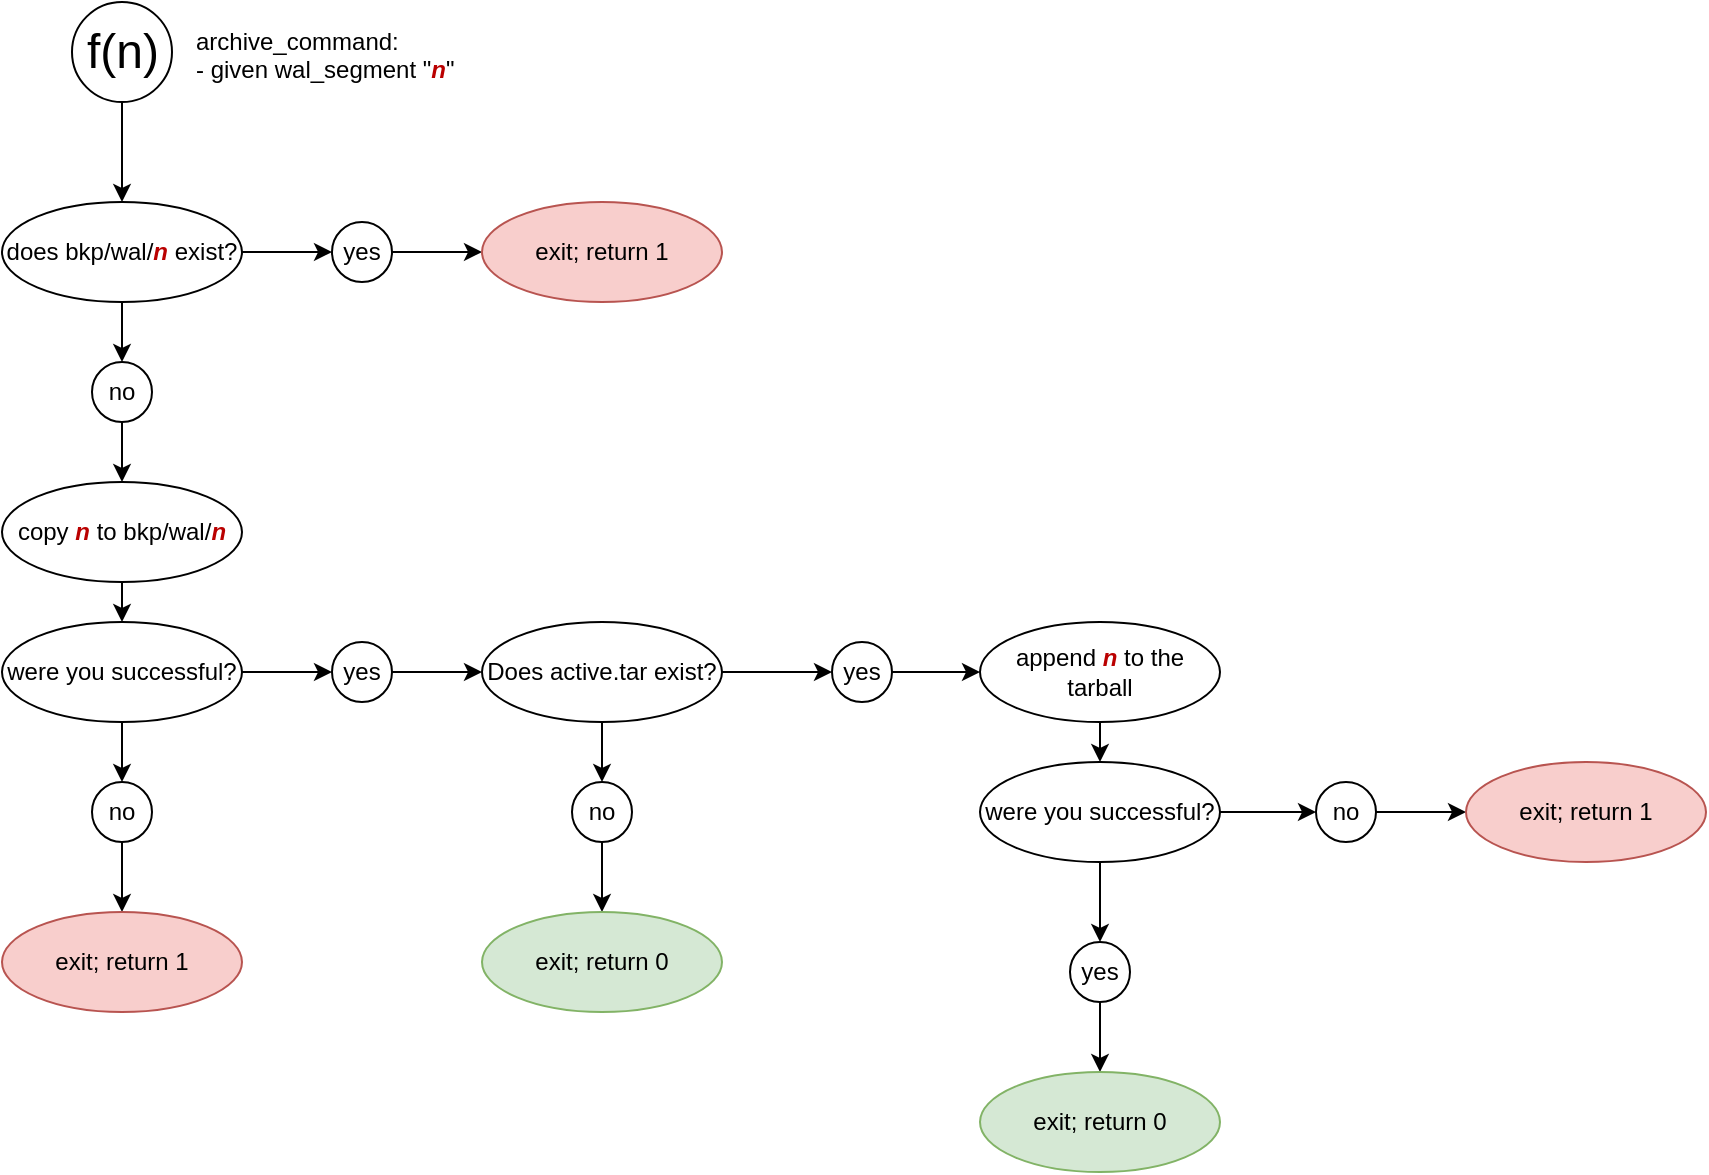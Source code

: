 <mxfile version="11.1.4" type="device"><diagram id="RwkaBPErxDF3iaOOavdd" name="Page-1"><mxGraphModel dx="707" dy="645" grid="1" gridSize="10" guides="1" tooltips="1" connect="1" arrows="1" fold="1" page="1" pageScale="1" pageWidth="1169" pageHeight="827" math="0" shadow="0"><root><mxCell id="0"/><mxCell id="1" parent="0"/><mxCell id="H_clb-GB7lTENHPSR3yk-7" style="rounded=0;orthogonalLoop=1;jettySize=auto;html=1;exitX=0.5;exitY=1;exitDx=0;exitDy=0;exitPerimeter=0;" edge="1" parent="1" source="H_clb-GB7lTENHPSR3yk-2" target="H_clb-GB7lTENHPSR3yk-6"><mxGeometry relative="1" as="geometry"/></mxCell><mxCell id="H_clb-GB7lTENHPSR3yk-2" value="f(n)" style="shape=mxgraph.electrical.abstract.function;html=1;shadow=0;dashed=0;fillColor=#ffffff;align=center;strokeColor=#000000;strokeWidth=1;fontSize=24" vertex="1" parent="1"><mxGeometry x="50" y="20" width="50" height="50" as="geometry"/></mxCell><mxCell id="H_clb-GB7lTENHPSR3yk-5" value="archive_command:&lt;br&gt;- given wal_segment &quot;&lt;b&gt;&lt;i&gt;&lt;font color=&quot;rgba(0, 0, 0, 0)&quot;&gt;n&lt;/font&gt;&lt;/i&gt;&lt;/b&gt;&quot;" style="text;html=1;resizable=0;points=[];autosize=1;align=left;verticalAlign=top;spacingTop=-4;" vertex="1" parent="1"><mxGeometry x="110" y="30" width="140" height="30" as="geometry"/></mxCell><mxCell id="H_clb-GB7lTENHPSR3yk-10" style="edgeStyle=none;rounded=0;orthogonalLoop=1;jettySize=auto;html=1;exitX=1;exitY=0.5;exitDx=0;exitDy=0;entryX=0;entryY=0.5;entryDx=0;entryDy=0;" edge="1" parent="1" source="H_clb-GB7lTENHPSR3yk-6" target="H_clb-GB7lTENHPSR3yk-8"><mxGeometry relative="1" as="geometry"/></mxCell><mxCell id="H_clb-GB7lTENHPSR3yk-12" style="edgeStyle=none;rounded=0;orthogonalLoop=1;jettySize=auto;html=1;exitX=0.5;exitY=1;exitDx=0;exitDy=0;" edge="1" parent="1" source="H_clb-GB7lTENHPSR3yk-6" target="H_clb-GB7lTENHPSR3yk-9"><mxGeometry relative="1" as="geometry"/></mxCell><mxCell id="H_clb-GB7lTENHPSR3yk-6" value="does bkp/wal/&lt;b style=&quot;text-align: left ; white-space: nowrap&quot;&gt;&lt;i&gt;&lt;font color=&quot;rgba(0, 0, 0, 0)&quot;&gt;n&lt;/font&gt;&lt;/i&gt;&lt;/b&gt;&amp;nbsp;exist?" style="ellipse;whiteSpace=wrap;html=1;fillColor=none;" vertex="1" parent="1"><mxGeometry x="15" y="120" width="120" height="50" as="geometry"/></mxCell><mxCell id="H_clb-GB7lTENHPSR3yk-16" style="edgeStyle=none;rounded=0;orthogonalLoop=1;jettySize=auto;html=1;exitX=1;exitY=0.5;exitDx=0;exitDy=0;" edge="1" parent="1" source="H_clb-GB7lTENHPSR3yk-8" target="H_clb-GB7lTENHPSR3yk-13"><mxGeometry relative="1" as="geometry"/></mxCell><mxCell id="H_clb-GB7lTENHPSR3yk-8" value="yes" style="ellipse;whiteSpace=wrap;html=1;aspect=fixed;fillColor=none;" vertex="1" parent="1"><mxGeometry x="180" y="130" width="30" height="30" as="geometry"/></mxCell><mxCell id="H_clb-GB7lTENHPSR3yk-20" style="edgeStyle=none;rounded=0;orthogonalLoop=1;jettySize=auto;html=1;exitX=0.5;exitY=1;exitDx=0;exitDy=0;" edge="1" parent="1" source="H_clb-GB7lTENHPSR3yk-9" target="H_clb-GB7lTENHPSR3yk-17"><mxGeometry relative="1" as="geometry"/></mxCell><mxCell id="H_clb-GB7lTENHPSR3yk-9" value="no" style="ellipse;whiteSpace=wrap;html=1;aspect=fixed;fillColor=none;" vertex="1" parent="1"><mxGeometry x="60" y="200" width="30" height="30" as="geometry"/></mxCell><mxCell id="H_clb-GB7lTENHPSR3yk-13" value="exit; return 1" style="ellipse;whiteSpace=wrap;html=1;fillColor=#f8cecc;strokeColor=#b85450;" vertex="1" parent="1"><mxGeometry x="255" y="120" width="120" height="50" as="geometry"/></mxCell><mxCell id="H_clb-GB7lTENHPSR3yk-19" value="" style="edgeStyle=none;rounded=0;orthogonalLoop=1;jettySize=auto;html=1;" edge="1" parent="1" source="H_clb-GB7lTENHPSR3yk-17" target="H_clb-GB7lTENHPSR3yk-18"><mxGeometry relative="1" as="geometry"/></mxCell><mxCell id="H_clb-GB7lTENHPSR3yk-17" value="copy&amp;nbsp;&lt;b style=&quot;text-align: left ; white-space: nowrap&quot;&gt;&lt;i&gt;&lt;font color=&quot;rgba(0, 0, 0, 0)&quot;&gt;n&lt;/font&gt;&lt;/i&gt;&lt;/b&gt;&amp;nbsp;to bkp/wal/&lt;b style=&quot;text-align: left ; white-space: nowrap&quot;&gt;&lt;i&gt;&lt;font color=&quot;rgba(0, 0, 0, 0)&quot;&gt;n&lt;/font&gt;&lt;/i&gt;&lt;/b&gt;" style="ellipse;whiteSpace=wrap;html=1;fillColor=none;" vertex="1" parent="1"><mxGeometry x="15" y="260" width="120" height="50" as="geometry"/></mxCell><mxCell id="H_clb-GB7lTENHPSR3yk-22" style="edgeStyle=none;rounded=0;orthogonalLoop=1;jettySize=auto;html=1;exitX=1;exitY=0.5;exitDx=0;exitDy=0;" edge="1" parent="1" source="H_clb-GB7lTENHPSR3yk-18" target="H_clb-GB7lTENHPSR3yk-21"><mxGeometry relative="1" as="geometry"/></mxCell><mxCell id="H_clb-GB7lTENHPSR3yk-26" style="edgeStyle=none;rounded=0;orthogonalLoop=1;jettySize=auto;html=1;exitX=0.5;exitY=1;exitDx=0;exitDy=0;" edge="1" parent="1" source="H_clb-GB7lTENHPSR3yk-18" target="H_clb-GB7lTENHPSR3yk-25"><mxGeometry relative="1" as="geometry"/></mxCell><mxCell id="H_clb-GB7lTENHPSR3yk-18" value="were you successful?" style="ellipse;whiteSpace=wrap;html=1;fillColor=none;" vertex="1" parent="1"><mxGeometry x="15" y="330" width="120" height="50" as="geometry"/></mxCell><mxCell id="H_clb-GB7lTENHPSR3yk-33" style="edgeStyle=none;rounded=0;orthogonalLoop=1;jettySize=auto;html=1;exitX=1;exitY=0.5;exitDx=0;exitDy=0;entryX=0;entryY=0.5;entryDx=0;entryDy=0;" edge="1" parent="1" source="H_clb-GB7lTENHPSR3yk-21" target="H_clb-GB7lTENHPSR3yk-31"><mxGeometry relative="1" as="geometry"/></mxCell><mxCell id="H_clb-GB7lTENHPSR3yk-21" value="yes" style="ellipse;whiteSpace=wrap;html=1;aspect=fixed;fillColor=none;" vertex="1" parent="1"><mxGeometry x="180" y="340" width="30" height="30" as="geometry"/></mxCell><mxCell id="H_clb-GB7lTENHPSR3yk-30" style="edgeStyle=none;rounded=0;orthogonalLoop=1;jettySize=auto;html=1;exitX=0.5;exitY=1;exitDx=0;exitDy=0;entryX=0.5;entryY=0;entryDx=0;entryDy=0;" edge="1" parent="1" source="H_clb-GB7lTENHPSR3yk-23" target="H_clb-GB7lTENHPSR3yk-29"><mxGeometry relative="1" as="geometry"/></mxCell><mxCell id="H_clb-GB7lTENHPSR3yk-23" value="append&amp;nbsp;&lt;b style=&quot;text-align: left ; white-space: nowrap&quot;&gt;&lt;i&gt;&lt;font color=&quot;rgba(0, 0, 0, 0)&quot;&gt;n&amp;nbsp;&lt;/font&gt;&lt;/i&gt;&lt;/b&gt;to the tarball" style="ellipse;whiteSpace=wrap;html=1;fillColor=none;" vertex="1" parent="1"><mxGeometry x="504" y="330" width="120" height="50" as="geometry"/></mxCell><mxCell id="H_clb-GB7lTENHPSR3yk-28" style="edgeStyle=none;rounded=0;orthogonalLoop=1;jettySize=auto;html=1;exitX=0.5;exitY=1;exitDx=0;exitDy=0;entryX=0.5;entryY=0;entryDx=0;entryDy=0;" edge="1" parent="1" source="H_clb-GB7lTENHPSR3yk-25" target="H_clb-GB7lTENHPSR3yk-27"><mxGeometry relative="1" as="geometry"/></mxCell><mxCell id="H_clb-GB7lTENHPSR3yk-25" value="no" style="ellipse;whiteSpace=wrap;html=1;aspect=fixed;fillColor=none;" vertex="1" parent="1"><mxGeometry x="60" y="410" width="30" height="30" as="geometry"/></mxCell><mxCell id="H_clb-GB7lTENHPSR3yk-27" value="exit; return 1" style="ellipse;whiteSpace=wrap;html=1;fillColor=#f8cecc;strokeColor=#b85450;" vertex="1" parent="1"><mxGeometry x="15" y="475" width="120" height="50" as="geometry"/></mxCell><mxCell id="H_clb-GB7lTENHPSR3yk-43" style="edgeStyle=none;rounded=0;orthogonalLoop=1;jettySize=auto;html=1;exitX=0.5;exitY=1;exitDx=0;exitDy=0;entryX=0.5;entryY=0;entryDx=0;entryDy=0;" edge="1" parent="1" source="H_clb-GB7lTENHPSR3yk-29" target="H_clb-GB7lTENHPSR3yk-41"><mxGeometry relative="1" as="geometry"/></mxCell><mxCell id="H_clb-GB7lTENHPSR3yk-47" style="edgeStyle=none;rounded=0;orthogonalLoop=1;jettySize=auto;html=1;exitX=1;exitY=0.5;exitDx=0;exitDy=0;" edge="1" parent="1" source="H_clb-GB7lTENHPSR3yk-29" target="H_clb-GB7lTENHPSR3yk-45"><mxGeometry relative="1" as="geometry"/></mxCell><mxCell id="H_clb-GB7lTENHPSR3yk-29" value="were you successful?" style="ellipse;whiteSpace=wrap;html=1;fillColor=none;" vertex="1" parent="1"><mxGeometry x="504" y="400" width="120" height="50" as="geometry"/></mxCell><mxCell id="H_clb-GB7lTENHPSR3yk-34" style="edgeStyle=none;rounded=0;orthogonalLoop=1;jettySize=auto;html=1;exitX=1;exitY=0.5;exitDx=0;exitDy=0;entryX=0;entryY=0.5;entryDx=0;entryDy=0;" edge="1" parent="1" source="H_clb-GB7lTENHPSR3yk-31" target="H_clb-GB7lTENHPSR3yk-32"><mxGeometry relative="1" as="geometry"/></mxCell><mxCell id="H_clb-GB7lTENHPSR3yk-38" style="edgeStyle=none;rounded=0;orthogonalLoop=1;jettySize=auto;html=1;exitX=0.5;exitY=1;exitDx=0;exitDy=0;entryX=0.5;entryY=0;entryDx=0;entryDy=0;" edge="1" parent="1" source="H_clb-GB7lTENHPSR3yk-31" target="H_clb-GB7lTENHPSR3yk-36"><mxGeometry relative="1" as="geometry"/></mxCell><mxCell id="H_clb-GB7lTENHPSR3yk-31" value="Does active.tar exist?" style="ellipse;whiteSpace=wrap;html=1;fillColor=none;" vertex="1" parent="1"><mxGeometry x="255" y="330" width="120" height="50" as="geometry"/></mxCell><mxCell id="H_clb-GB7lTENHPSR3yk-39" style="edgeStyle=none;rounded=0;orthogonalLoop=1;jettySize=auto;html=1;exitX=1;exitY=0.5;exitDx=0;exitDy=0;" edge="1" parent="1" source="H_clb-GB7lTENHPSR3yk-32" target="H_clb-GB7lTENHPSR3yk-23"><mxGeometry relative="1" as="geometry"/></mxCell><mxCell id="H_clb-GB7lTENHPSR3yk-32" value="yes" style="ellipse;whiteSpace=wrap;html=1;aspect=fixed;fillColor=none;" vertex="1" parent="1"><mxGeometry x="430" y="340" width="30" height="30" as="geometry"/></mxCell><mxCell id="H_clb-GB7lTENHPSR3yk-35" style="edgeStyle=none;rounded=0;orthogonalLoop=1;jettySize=auto;html=1;exitX=0.5;exitY=1;exitDx=0;exitDy=0;entryX=0.5;entryY=0;entryDx=0;entryDy=0;" edge="1" parent="1" source="H_clb-GB7lTENHPSR3yk-36" target="H_clb-GB7lTENHPSR3yk-37"><mxGeometry relative="1" as="geometry"/></mxCell><mxCell id="H_clb-GB7lTENHPSR3yk-36" value="no" style="ellipse;whiteSpace=wrap;html=1;aspect=fixed;fillColor=none;" vertex="1" parent="1"><mxGeometry x="300" y="410" width="30" height="30" as="geometry"/></mxCell><mxCell id="H_clb-GB7lTENHPSR3yk-37" value="exit; return 0" style="ellipse;whiteSpace=wrap;html=1;fillColor=#d5e8d4;strokeColor=#82b366;" vertex="1" parent="1"><mxGeometry x="255" y="475" width="120" height="50" as="geometry"/></mxCell><mxCell id="H_clb-GB7lTENHPSR3yk-40" style="edgeStyle=none;rounded=0;orthogonalLoop=1;jettySize=auto;html=1;exitX=0.5;exitY=1;exitDx=0;exitDy=0;entryX=0.5;entryY=0;entryDx=0;entryDy=0;" edge="1" parent="1" source="H_clb-GB7lTENHPSR3yk-41" target="H_clb-GB7lTENHPSR3yk-42"><mxGeometry relative="1" as="geometry"/></mxCell><mxCell id="H_clb-GB7lTENHPSR3yk-41" value="yes" style="ellipse;whiteSpace=wrap;html=1;aspect=fixed;fillColor=none;" vertex="1" parent="1"><mxGeometry x="549" y="490" width="30" height="30" as="geometry"/></mxCell><mxCell id="H_clb-GB7lTENHPSR3yk-42" value="exit; return 0" style="ellipse;whiteSpace=wrap;html=1;fillColor=#d5e8d4;strokeColor=#82b366;" vertex="1" parent="1"><mxGeometry x="504" y="555" width="120" height="50" as="geometry"/></mxCell><mxCell id="H_clb-GB7lTENHPSR3yk-44" style="edgeStyle=none;rounded=0;orthogonalLoop=1;jettySize=auto;html=1;exitX=1;exitY=0.5;exitDx=0;exitDy=0;" edge="1" parent="1" source="H_clb-GB7lTENHPSR3yk-45" target="H_clb-GB7lTENHPSR3yk-46"><mxGeometry relative="1" as="geometry"/></mxCell><mxCell id="H_clb-GB7lTENHPSR3yk-45" value="no" style="ellipse;whiteSpace=wrap;html=1;aspect=fixed;fillColor=none;" vertex="1" parent="1"><mxGeometry x="672" y="410" width="30" height="30" as="geometry"/></mxCell><mxCell id="H_clb-GB7lTENHPSR3yk-46" value="exit; return 1" style="ellipse;whiteSpace=wrap;html=1;fillColor=#f8cecc;strokeColor=#b85450;" vertex="1" parent="1"><mxGeometry x="747" y="400" width="120" height="50" as="geometry"/></mxCell></root></mxGraphModel></diagram></mxfile>